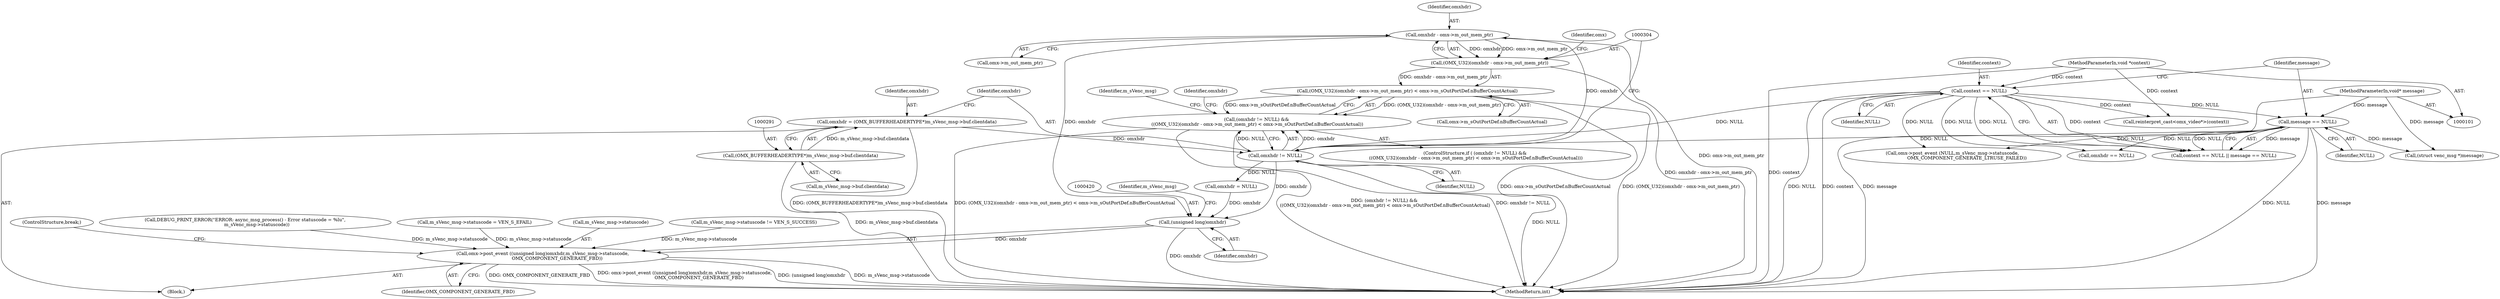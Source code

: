 digraph "0_Android_7558d03e6498e970b761aa44fff6b2c659202d95_3@pointer" {
"1000305" [label="(Call,omxhdr - omx->m_out_mem_ptr)"];
"1000299" [label="(Call,omxhdr != NULL)"];
"1000288" [label="(Call,omxhdr = (OMX_BUFFERHEADERTYPE*)m_sVenc_msg->buf.clientdata)"];
"1000290" [label="(Call,(OMX_BUFFERHEADERTYPE*)m_sVenc_msg->buf.clientdata)"];
"1000123" [label="(Call,context == NULL)"];
"1000102" [label="(MethodParameterIn,void *context)"];
"1000126" [label="(Call,message == NULL)"];
"1000103" [label="(MethodParameterIn,void* message)"];
"1000303" [label="(Call,(OMX_U32)(omxhdr - omx->m_out_mem_ptr))"];
"1000302" [label="(Call,(OMX_U32)(omxhdr - omx->m_out_mem_ptr) < omx->m_sOutPortDef.nBufferCountActual)"];
"1000298" [label="(Call,(omxhdr != NULL) &&\n ((OMX_U32)(omxhdr - omx->m_out_mem_ptr) < omx->m_sOutPortDef.nBufferCountActual))"];
"1000419" [label="(Call,(unsigned long)omxhdr)"];
"1000418" [label="(Call,omx->post_event ((unsigned long)omxhdr,m_sVenc_msg->statuscode,\n                    OMX_COMPONENT_GENERATE_FBD))"];
"1000292" [label="(Call,m_sVenc_msg->buf.clientdata)"];
"1000307" [label="(Call,omx->m_out_mem_ptr)"];
"1000126" [label="(Call,message == NULL)"];
"1000413" [label="(Call,m_sVenc_msg->statuscode = VEN_S_EFAIL)"];
"1000128" [label="(Identifier,NULL)"];
"1000122" [label="(Call,context == NULL || message == NULL)"];
"1000411" [label="(Identifier,omxhdr)"];
"1000422" [label="(Call,m_sVenc_msg->statuscode)"];
"1000137" [label="(Call,(struct venc_msg *)message)"];
"1000297" [label="(ControlStructure,if ( (omxhdr != NULL) &&\n ((OMX_U32)(omxhdr - omx->m_out_mem_ptr) < omx->m_sOutPortDef.nBufferCountActual)))"];
"1000448" [label="(MethodReturn,int)"];
"1000303" [label="(Call,(OMX_U32)(omxhdr - omx->m_out_mem_ptr))"];
"1000301" [label="(Identifier,NULL)"];
"1000305" [label="(Call,omxhdr - omx->m_out_mem_ptr)"];
"1000432" [label="(Call,omx->post_event (NULL,m_sVenc_msg->statuscode,\n                    OMX_COMPONENT_GENERATE_LTRUSE_FAILED))"];
"1000142" [label="(Call,reinterpret_cast<omx_video*>(context))"];
"1000418" [label="(Call,omx->post_event ((unsigned long)omxhdr,m_sVenc_msg->statuscode,\n                    OMX_COMPONENT_GENERATE_FBD))"];
"1000290" [label="(Call,(OMX_BUFFERHEADERTYPE*)m_sVenc_msg->buf.clientdata)"];
"1000289" [label="(Identifier,omxhdr)"];
"1000298" [label="(Call,(omxhdr != NULL) &&\n ((OMX_U32)(omxhdr - omx->m_out_mem_ptr) < omx->m_sOutPortDef.nBufferCountActual))"];
"1000312" [label="(Identifier,omx)"];
"1000299" [label="(Call,omxhdr != NULL)"];
"1000419" [label="(Call,(unsigned long)omxhdr)"];
"1000124" [label="(Identifier,context)"];
"1000237" [label="(Call,omxhdr == NULL)"];
"1000300" [label="(Identifier,omxhdr)"];
"1000410" [label="(Call,omxhdr = NULL)"];
"1000320" [label="(Identifier,m_sVenc_msg)"];
"1000146" [label="(Call,m_sVenc_msg->statuscode != VEN_S_SUCCESS)"];
"1000125" [label="(Identifier,NULL)"];
"1000127" [label="(Identifier,message)"];
"1000421" [label="(Identifier,omxhdr)"];
"1000103" [label="(MethodParameterIn,void* message)"];
"1000310" [label="(Call,omx->m_sOutPortDef.nBufferCountActual)"];
"1000423" [label="(Identifier,m_sVenc_msg)"];
"1000102" [label="(MethodParameterIn,void *context)"];
"1000426" [label="(ControlStructure,break;)"];
"1000306" [label="(Identifier,omxhdr)"];
"1000176" [label="(Block,)"];
"1000288" [label="(Call,omxhdr = (OMX_BUFFERHEADERTYPE*)m_sVenc_msg->buf.clientdata)"];
"1000152" [label="(Call,DEBUG_PRINT_ERROR(\"ERROR: async_msg_process() - Error statuscode = %lu\",\n                m_sVenc_msg->statuscode))"];
"1000123" [label="(Call,context == NULL)"];
"1000302" [label="(Call,(OMX_U32)(omxhdr - omx->m_out_mem_ptr) < omx->m_sOutPortDef.nBufferCountActual)"];
"1000425" [label="(Identifier,OMX_COMPONENT_GENERATE_FBD)"];
"1000305" -> "1000303"  [label="AST: "];
"1000305" -> "1000307"  [label="CFG: "];
"1000306" -> "1000305"  [label="AST: "];
"1000307" -> "1000305"  [label="AST: "];
"1000303" -> "1000305"  [label="CFG: "];
"1000305" -> "1000448"  [label="DDG: omx->m_out_mem_ptr"];
"1000305" -> "1000303"  [label="DDG: omxhdr"];
"1000305" -> "1000303"  [label="DDG: omx->m_out_mem_ptr"];
"1000299" -> "1000305"  [label="DDG: omxhdr"];
"1000305" -> "1000419"  [label="DDG: omxhdr"];
"1000299" -> "1000298"  [label="AST: "];
"1000299" -> "1000301"  [label="CFG: "];
"1000300" -> "1000299"  [label="AST: "];
"1000301" -> "1000299"  [label="AST: "];
"1000304" -> "1000299"  [label="CFG: "];
"1000298" -> "1000299"  [label="CFG: "];
"1000299" -> "1000448"  [label="DDG: NULL"];
"1000299" -> "1000298"  [label="DDG: omxhdr"];
"1000299" -> "1000298"  [label="DDG: NULL"];
"1000288" -> "1000299"  [label="DDG: omxhdr"];
"1000123" -> "1000299"  [label="DDG: NULL"];
"1000126" -> "1000299"  [label="DDG: NULL"];
"1000299" -> "1000410"  [label="DDG: NULL"];
"1000299" -> "1000419"  [label="DDG: omxhdr"];
"1000288" -> "1000176"  [label="AST: "];
"1000288" -> "1000290"  [label="CFG: "];
"1000289" -> "1000288"  [label="AST: "];
"1000290" -> "1000288"  [label="AST: "];
"1000300" -> "1000288"  [label="CFG: "];
"1000288" -> "1000448"  [label="DDG: (OMX_BUFFERHEADERTYPE*)m_sVenc_msg->buf.clientdata"];
"1000290" -> "1000288"  [label="DDG: m_sVenc_msg->buf.clientdata"];
"1000290" -> "1000292"  [label="CFG: "];
"1000291" -> "1000290"  [label="AST: "];
"1000292" -> "1000290"  [label="AST: "];
"1000290" -> "1000448"  [label="DDG: m_sVenc_msg->buf.clientdata"];
"1000123" -> "1000122"  [label="AST: "];
"1000123" -> "1000125"  [label="CFG: "];
"1000124" -> "1000123"  [label="AST: "];
"1000125" -> "1000123"  [label="AST: "];
"1000127" -> "1000123"  [label="CFG: "];
"1000122" -> "1000123"  [label="CFG: "];
"1000123" -> "1000448"  [label="DDG: NULL"];
"1000123" -> "1000448"  [label="DDG: context"];
"1000123" -> "1000122"  [label="DDG: context"];
"1000123" -> "1000122"  [label="DDG: NULL"];
"1000102" -> "1000123"  [label="DDG: context"];
"1000123" -> "1000126"  [label="DDG: NULL"];
"1000123" -> "1000142"  [label="DDG: context"];
"1000123" -> "1000237"  [label="DDG: NULL"];
"1000123" -> "1000432"  [label="DDG: NULL"];
"1000102" -> "1000101"  [label="AST: "];
"1000102" -> "1000448"  [label="DDG: context"];
"1000102" -> "1000142"  [label="DDG: context"];
"1000126" -> "1000122"  [label="AST: "];
"1000126" -> "1000128"  [label="CFG: "];
"1000127" -> "1000126"  [label="AST: "];
"1000128" -> "1000126"  [label="AST: "];
"1000122" -> "1000126"  [label="CFG: "];
"1000126" -> "1000448"  [label="DDG: message"];
"1000126" -> "1000448"  [label="DDG: NULL"];
"1000126" -> "1000122"  [label="DDG: message"];
"1000126" -> "1000122"  [label="DDG: NULL"];
"1000103" -> "1000126"  [label="DDG: message"];
"1000126" -> "1000137"  [label="DDG: message"];
"1000126" -> "1000237"  [label="DDG: NULL"];
"1000126" -> "1000432"  [label="DDG: NULL"];
"1000103" -> "1000101"  [label="AST: "];
"1000103" -> "1000448"  [label="DDG: message"];
"1000103" -> "1000137"  [label="DDG: message"];
"1000303" -> "1000302"  [label="AST: "];
"1000304" -> "1000303"  [label="AST: "];
"1000312" -> "1000303"  [label="CFG: "];
"1000303" -> "1000448"  [label="DDG: omxhdr - omx->m_out_mem_ptr"];
"1000303" -> "1000302"  [label="DDG: omxhdr - omx->m_out_mem_ptr"];
"1000302" -> "1000298"  [label="AST: "];
"1000302" -> "1000310"  [label="CFG: "];
"1000310" -> "1000302"  [label="AST: "];
"1000298" -> "1000302"  [label="CFG: "];
"1000302" -> "1000448"  [label="DDG: omx->m_sOutPortDef.nBufferCountActual"];
"1000302" -> "1000448"  [label="DDG: (OMX_U32)(omxhdr - omx->m_out_mem_ptr)"];
"1000302" -> "1000298"  [label="DDG: (OMX_U32)(omxhdr - omx->m_out_mem_ptr)"];
"1000302" -> "1000298"  [label="DDG: omx->m_sOutPortDef.nBufferCountActual"];
"1000298" -> "1000297"  [label="AST: "];
"1000320" -> "1000298"  [label="CFG: "];
"1000411" -> "1000298"  [label="CFG: "];
"1000298" -> "1000448"  [label="DDG: (omxhdr != NULL) &&\n ((OMX_U32)(omxhdr - omx->m_out_mem_ptr) < omx->m_sOutPortDef.nBufferCountActual)"];
"1000298" -> "1000448"  [label="DDG: omxhdr != NULL"];
"1000298" -> "1000448"  [label="DDG: (OMX_U32)(omxhdr - omx->m_out_mem_ptr) < omx->m_sOutPortDef.nBufferCountActual"];
"1000419" -> "1000418"  [label="AST: "];
"1000419" -> "1000421"  [label="CFG: "];
"1000420" -> "1000419"  [label="AST: "];
"1000421" -> "1000419"  [label="AST: "];
"1000423" -> "1000419"  [label="CFG: "];
"1000419" -> "1000448"  [label="DDG: omxhdr"];
"1000419" -> "1000418"  [label="DDG: omxhdr"];
"1000410" -> "1000419"  [label="DDG: omxhdr"];
"1000418" -> "1000176"  [label="AST: "];
"1000418" -> "1000425"  [label="CFG: "];
"1000422" -> "1000418"  [label="AST: "];
"1000425" -> "1000418"  [label="AST: "];
"1000426" -> "1000418"  [label="CFG: "];
"1000418" -> "1000448"  [label="DDG: m_sVenc_msg->statuscode"];
"1000418" -> "1000448"  [label="DDG: OMX_COMPONENT_GENERATE_FBD"];
"1000418" -> "1000448"  [label="DDG: omx->post_event ((unsigned long)omxhdr,m_sVenc_msg->statuscode,\n                    OMX_COMPONENT_GENERATE_FBD)"];
"1000418" -> "1000448"  [label="DDG: (unsigned long)omxhdr"];
"1000413" -> "1000418"  [label="DDG: m_sVenc_msg->statuscode"];
"1000152" -> "1000418"  [label="DDG: m_sVenc_msg->statuscode"];
"1000146" -> "1000418"  [label="DDG: m_sVenc_msg->statuscode"];
}
